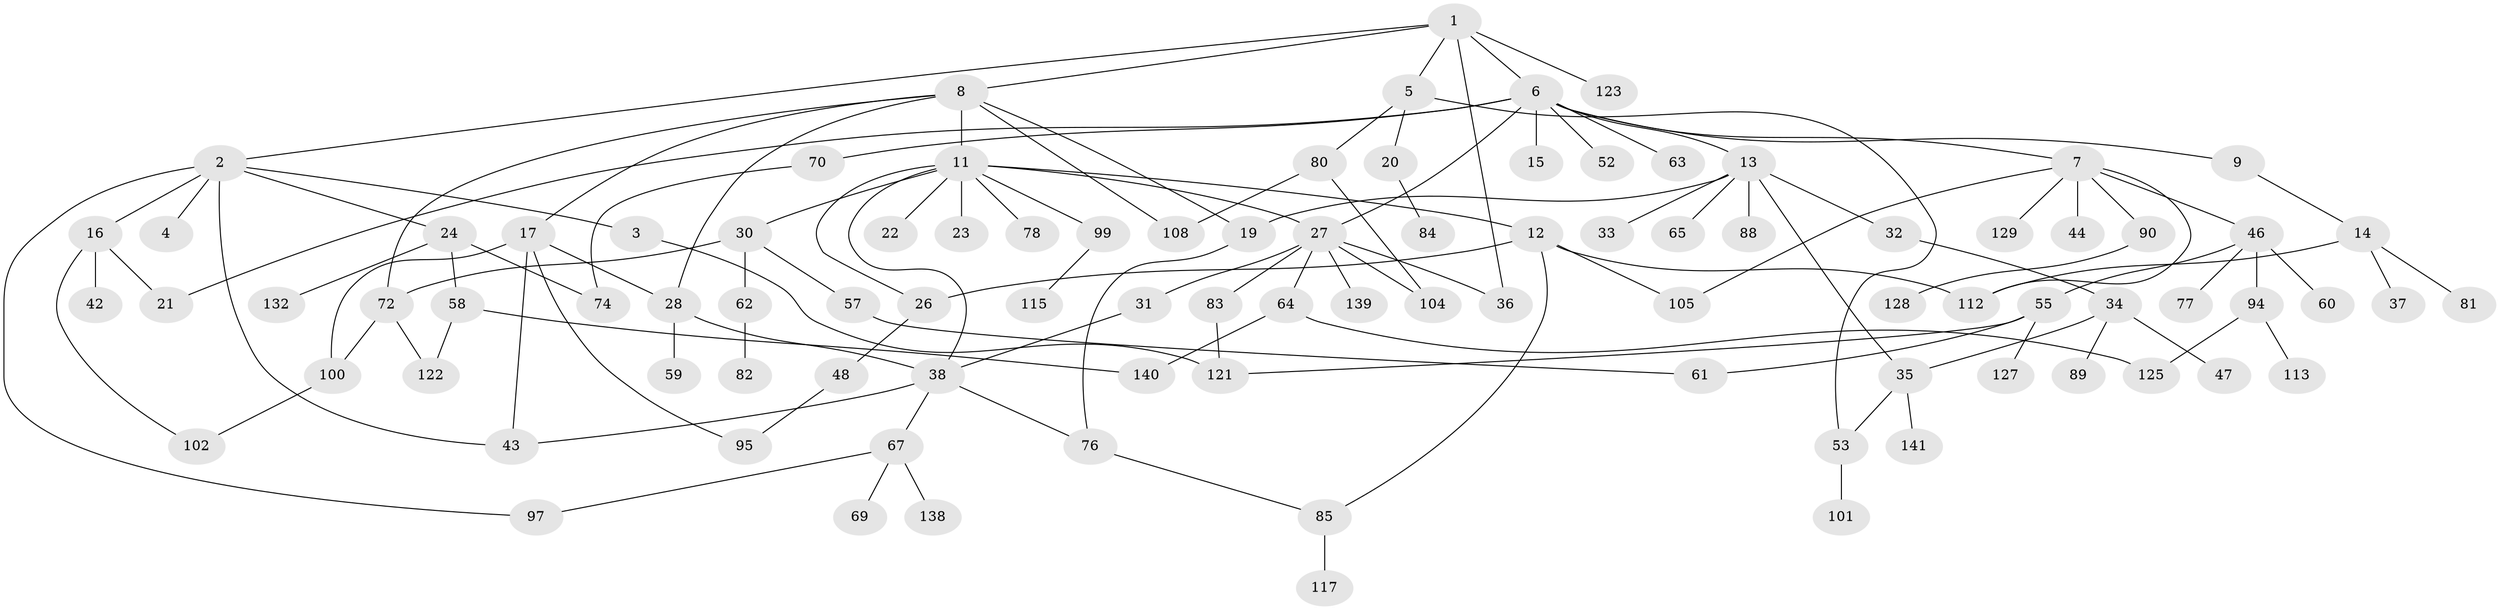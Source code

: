 // original degree distribution, {6: 0.03546099290780142, 2: 0.3475177304964539, 1: 0.2978723404255319, 3: 0.1702127659574468, 10: 0.0070921985815602835, 4: 0.09219858156028368, 5: 0.03546099290780142, 8: 0.0070921985815602835, 7: 0.0070921985815602835}
// Generated by graph-tools (version 1.1) at 2025/10/02/27/25 16:10:55]
// undirected, 95 vertices, 125 edges
graph export_dot {
graph [start="1"]
  node [color=gray90,style=filled];
  1 [super="+79"];
  2 [super="+133"];
  3;
  4;
  5 [super="+50"];
  6 [super="+51"];
  7 [super="+116"];
  8 [super="+10"];
  9 [super="+54"];
  11 [super="+18"];
  12 [super="+106"];
  13 [super="+136"];
  14 [super="+134"];
  15;
  16 [super="+49"];
  17 [super="+96"];
  19 [super="+66"];
  20;
  21;
  22;
  23 [super="+29"];
  24 [super="+25"];
  26 [super="+39"];
  27 [super="+41"];
  28 [super="+45"];
  30;
  31 [super="+119"];
  32 [super="+109"];
  33;
  34;
  35 [super="+75"];
  36;
  37;
  38 [super="+40"];
  42;
  43 [super="+73"];
  44 [super="+71"];
  46 [super="+56"];
  47;
  48;
  52;
  53 [super="+135"];
  55 [super="+103"];
  57;
  58 [super="+86"];
  59;
  60;
  61 [super="+120"];
  62;
  63;
  64 [super="+68"];
  65;
  67 [super="+91"];
  69;
  70 [super="+110"];
  72 [super="+114"];
  74 [super="+107"];
  76 [super="+130"];
  77;
  78 [super="+87"];
  80 [super="+124"];
  81;
  82;
  83 [super="+98"];
  84;
  85 [super="+93"];
  88 [super="+92"];
  89 [super="+118"];
  90;
  94;
  95;
  97 [super="+131"];
  99;
  100 [super="+111"];
  101;
  102;
  104;
  105 [super="+137"];
  108;
  112;
  113 [super="+126"];
  115;
  117;
  121;
  122;
  123;
  125;
  127;
  128;
  129;
  132;
  138;
  139;
  140;
  141;
  1 -- 2;
  1 -- 5;
  1 -- 6;
  1 -- 8;
  1 -- 36;
  1 -- 123;
  2 -- 3;
  2 -- 4;
  2 -- 16;
  2 -- 24;
  2 -- 97;
  2 -- 43;
  3 -- 121;
  5 -- 20;
  5 -- 80;
  5 -- 53;
  6 -- 7;
  6 -- 9;
  6 -- 13;
  6 -- 15;
  6 -- 21;
  6 -- 63;
  6 -- 70;
  6 -- 52;
  6 -- 27;
  7 -- 44;
  7 -- 46;
  7 -- 90;
  7 -- 105;
  7 -- 112;
  7 -- 129;
  8 -- 11;
  8 -- 19;
  8 -- 108;
  8 -- 17;
  8 -- 72;
  8 -- 28;
  9 -- 14;
  11 -- 12;
  11 -- 22;
  11 -- 26;
  11 -- 27;
  11 -- 38;
  11 -- 99;
  11 -- 23;
  11 -- 78;
  11 -- 30;
  12 -- 26;
  12 -- 112;
  12 -- 85;
  12 -- 105;
  13 -- 32;
  13 -- 33;
  13 -- 65;
  13 -- 88;
  13 -- 19;
  13 -- 35;
  14 -- 37;
  14 -- 81;
  14 -- 112;
  16 -- 42;
  16 -- 102;
  16 -- 21;
  17 -- 43;
  17 -- 95;
  17 -- 100;
  17 -- 28;
  19 -- 76;
  20 -- 84;
  24 -- 74;
  24 -- 132;
  24 -- 58;
  26 -- 48;
  27 -- 31;
  27 -- 36;
  27 -- 139;
  27 -- 104 [weight=2];
  27 -- 64;
  27 -- 83;
  28 -- 59;
  28 -- 38;
  30 -- 57;
  30 -- 62;
  30 -- 72;
  31 -- 38;
  32 -- 34;
  34 -- 35;
  34 -- 47;
  34 -- 89;
  35 -- 53;
  35 -- 141;
  38 -- 67;
  38 -- 76;
  38 -- 43;
  46 -- 55;
  46 -- 60;
  46 -- 94;
  46 -- 77;
  48 -- 95;
  53 -- 101;
  55 -- 121;
  55 -- 127;
  55 -- 61;
  57 -- 61;
  58 -- 140;
  58 -- 122;
  62 -- 82;
  64 -- 125;
  64 -- 140;
  67 -- 69;
  67 -- 138;
  67 -- 97;
  70 -- 74;
  72 -- 122;
  72 -- 100;
  76 -- 85;
  80 -- 108;
  80 -- 104;
  83 -- 121;
  85 -- 117;
  90 -- 128;
  94 -- 113;
  94 -- 125;
  99 -- 115;
  100 -- 102;
}

